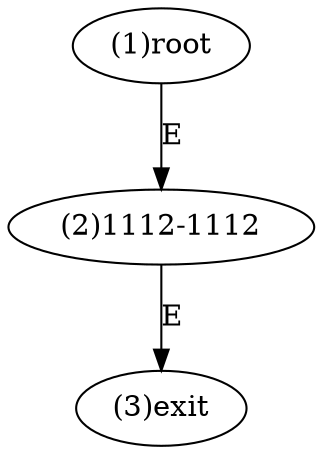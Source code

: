 digraph "" { 
1[ label="(1)root"];
2[ label="(2)1112-1112"];
3[ label="(3)exit"];
1->2[ label="E"];
2->3[ label="E"];
}